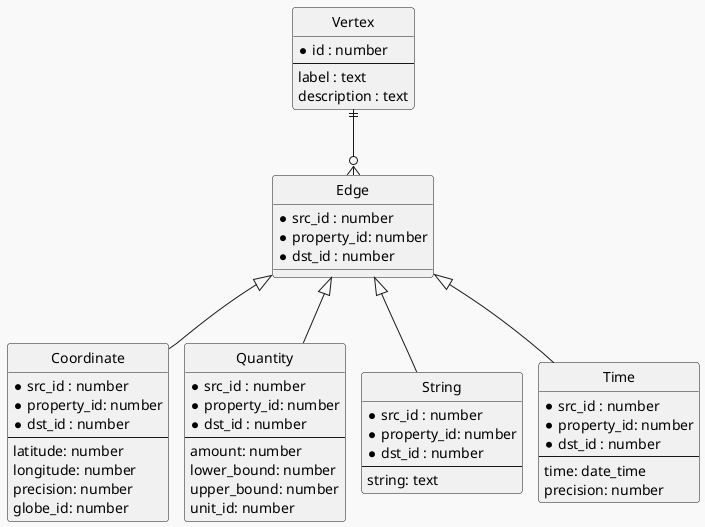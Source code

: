 @startuml
!theme mars

' hide the spot
hide circle

skinparam nodesep 15
skinparam ranksep 66

entity "Vertex" as e01 {
  *id : number
  --
  label : text
  description : text
}

entity "Edge" as e02 {
  *src_id : number
  *property_id: number
  *dst_id : number
}

entity "Coordinate" as e03 {
  *src_id : number
  *property_id: number
  *dst_id : number
  --
  latitude: number
  longitude: number
  precision: number
  globe_id: number
}

entity "Quantity" as e04 {
  *src_id : number
  *property_id: number
  *dst_id : number
  --
  amount: number
  lower_bound: number
  upper_bound: number
  unit_id: number
}

entity "String" as e05 {
  *src_id : number
  *property_id: number
  *dst_id : number
  --
  string: text
}

entity "Time" as e06 {
  *src_id : number
  *property_id: number
  *dst_id : number
  --
  time: date_time
  precision: number
}

e01 ||--o{ e02

e02 <|-- e03
e02 <|-- e04
e02 <|-- e05
e02 <|-- e06
@enduml
